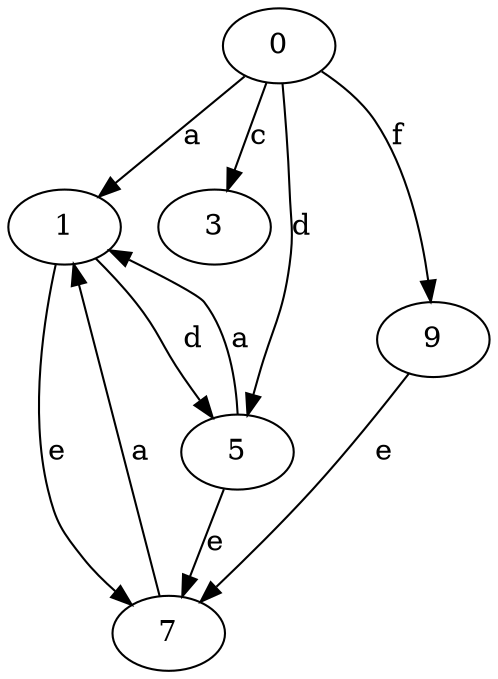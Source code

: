 strict digraph  {
0;
1;
3;
5;
7;
9;
0 -> 1  [label=a];
0 -> 3  [label=c];
0 -> 5  [label=d];
0 -> 9  [label=f];
1 -> 5  [label=d];
1 -> 7  [label=e];
5 -> 1  [label=a];
5 -> 7  [label=e];
7 -> 1  [label=a];
9 -> 7  [label=e];
}
